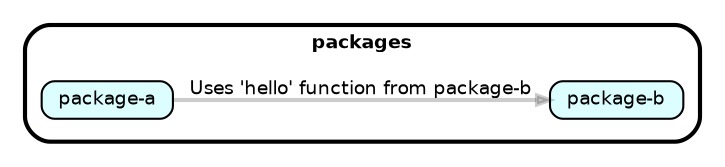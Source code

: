     strict digraph "dependency-cruiser output"{
        rankdir="LR" splines="true" overlap="false" nodesep="0.16" ranksep="0.18" fontname="Helvetica-bold" fontsize="9" style="rounded,bold,filled" fillcolor="#ffffff" compound="true"
        node [shape="box" style="rounded, filled" height="0.2" color="black" fillcolor="#ffffcc" fontcolor="black" fontname="Helvetica" fontsize="9"]
        edge [arrowhead="normal" arrowsize="0.6" penwidth="2.0" color="#00000033" fontname="Helvetica" fontsize="9"]

        subgraph "cluster_packages" {
        label="packages"
        "package-a" [label="package-a" fillcolor="#ddfeff"]
        "package-b" [label="package-b" fillcolor="#ddfeff"]
        }

        "package-a" -> "package-b" [label="Uses 'hello' function from package-b"]
    }
